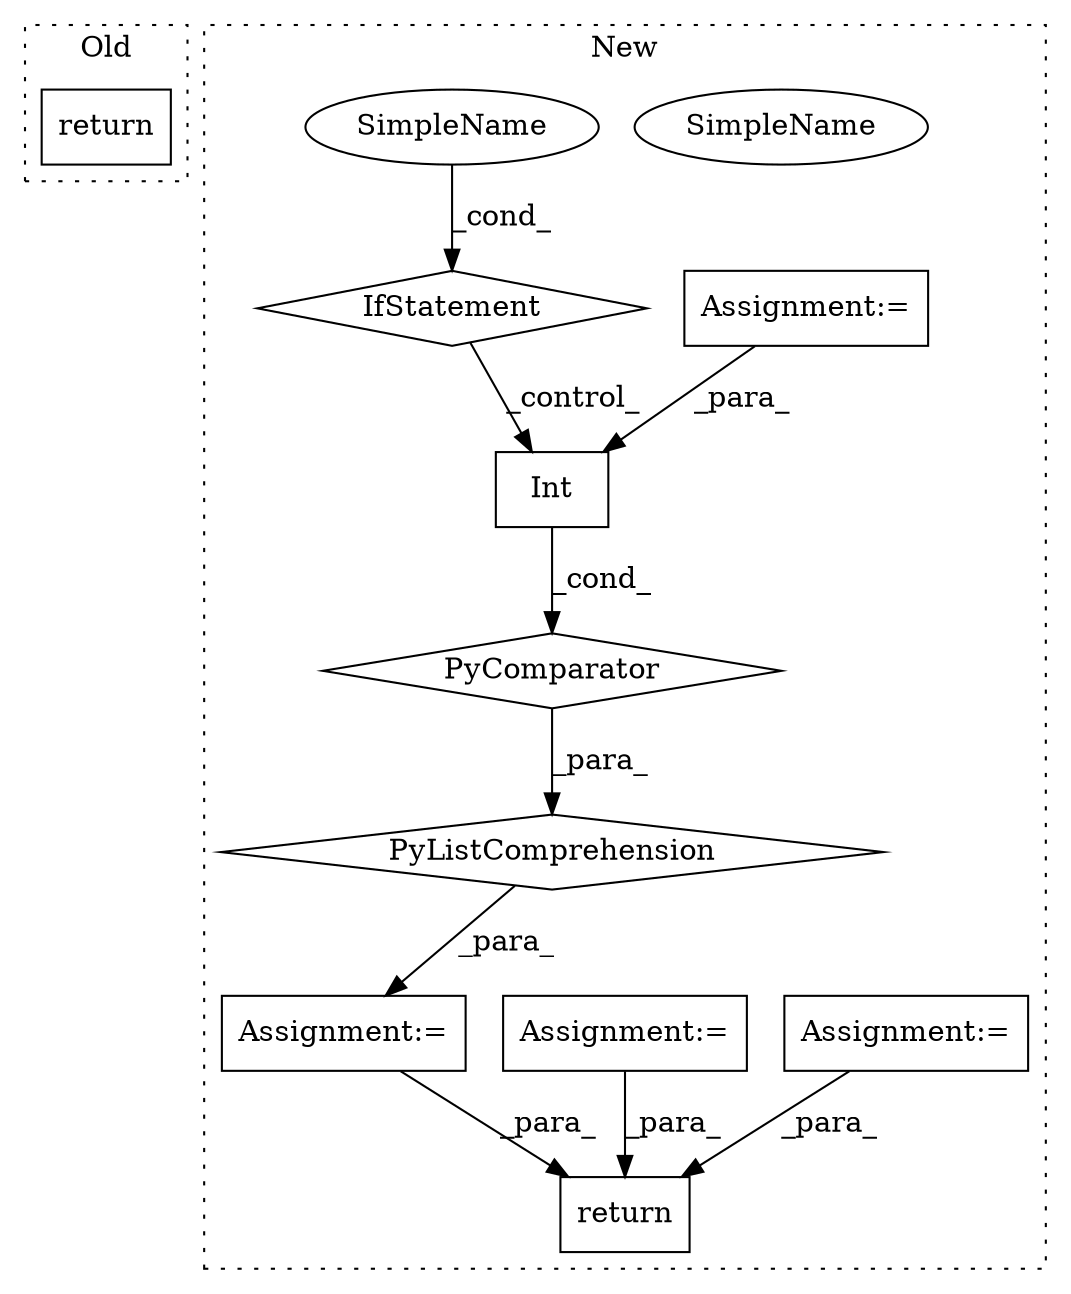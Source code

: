 digraph G {
subgraph cluster0 {
1 [label="return" a="41" s="5804" l="7" shape="box"];
label = "Old";
style="dotted";
}
subgraph cluster1 {
2 [label="Int" a="32" s="6162,6167" l="4,1" shape="box"];
3 [label="return" a="41" s="6434" l="7" shape="box"];
4 [label="Assignment:=" a="7" s="6226" l="27" shape="box"];
5 [label="Assignment:=" a="7" s="6118" l="1" shape="box"];
6 [label="Assignment:=" a="7" s="6150" l="12" shape="box"];
7 [label="IfStatement" a="25" s="6226" l="27" shape="diamond"];
8 [label="SimpleName" a="42" s="6248" l="5" shape="ellipse"];
9 [label="PyListComprehension" a="109" s="6162" l="99" shape="diamond"];
10 [label="PyComparator" a="113" s="6226" l="27" shape="diamond"];
11 [label="Assignment:=" a="7" s="6022" l="1" shape="box"];
12 [label="SimpleName" a="42" s="6248" l="5" shape="ellipse"];
label = "New";
style="dotted";
}
2 -> 10 [label="_cond_"];
4 -> 2 [label="_para_"];
5 -> 3 [label="_para_"];
6 -> 3 [label="_para_"];
7 -> 2 [label="_control_"];
9 -> 6 [label="_para_"];
10 -> 9 [label="_para_"];
11 -> 3 [label="_para_"];
12 -> 7 [label="_cond_"];
}